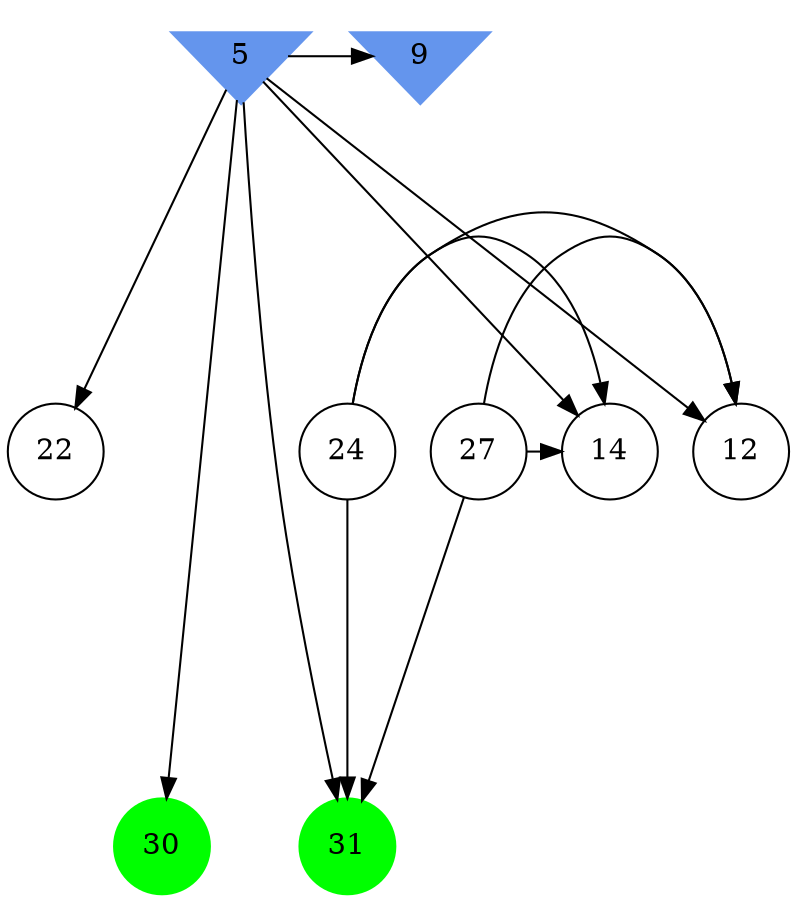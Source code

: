 digraph brain {
	ranksep=2.0;
	5 [shape=invtriangle,style=filled,color=cornflowerblue];
	9 [shape=invtriangle,style=filled,color=cornflowerblue];
	12 [shape=circle,color=black];
	14 [shape=circle,color=black];
	22 [shape=circle,color=black];
	24 [shape=circle,color=black];
	27 [shape=circle,color=black];
	30 [shape=circle,style=filled,color=green];
	31 [shape=circle,style=filled,color=green];
	5	->	22;
	5	->	9;
	5	->	30;
	5	->	14;
	5	->	12;
	5	->	31;
	27	->	14;
	27	->	12;
	27	->	31;
	24	->	14;
	24	->	12;
	24	->	31;
	{ rank=same; 5; 9; }
	{ rank=same; 12; 14; 22; 24; 27; }
	{ rank=same; 30; 31; }
}
